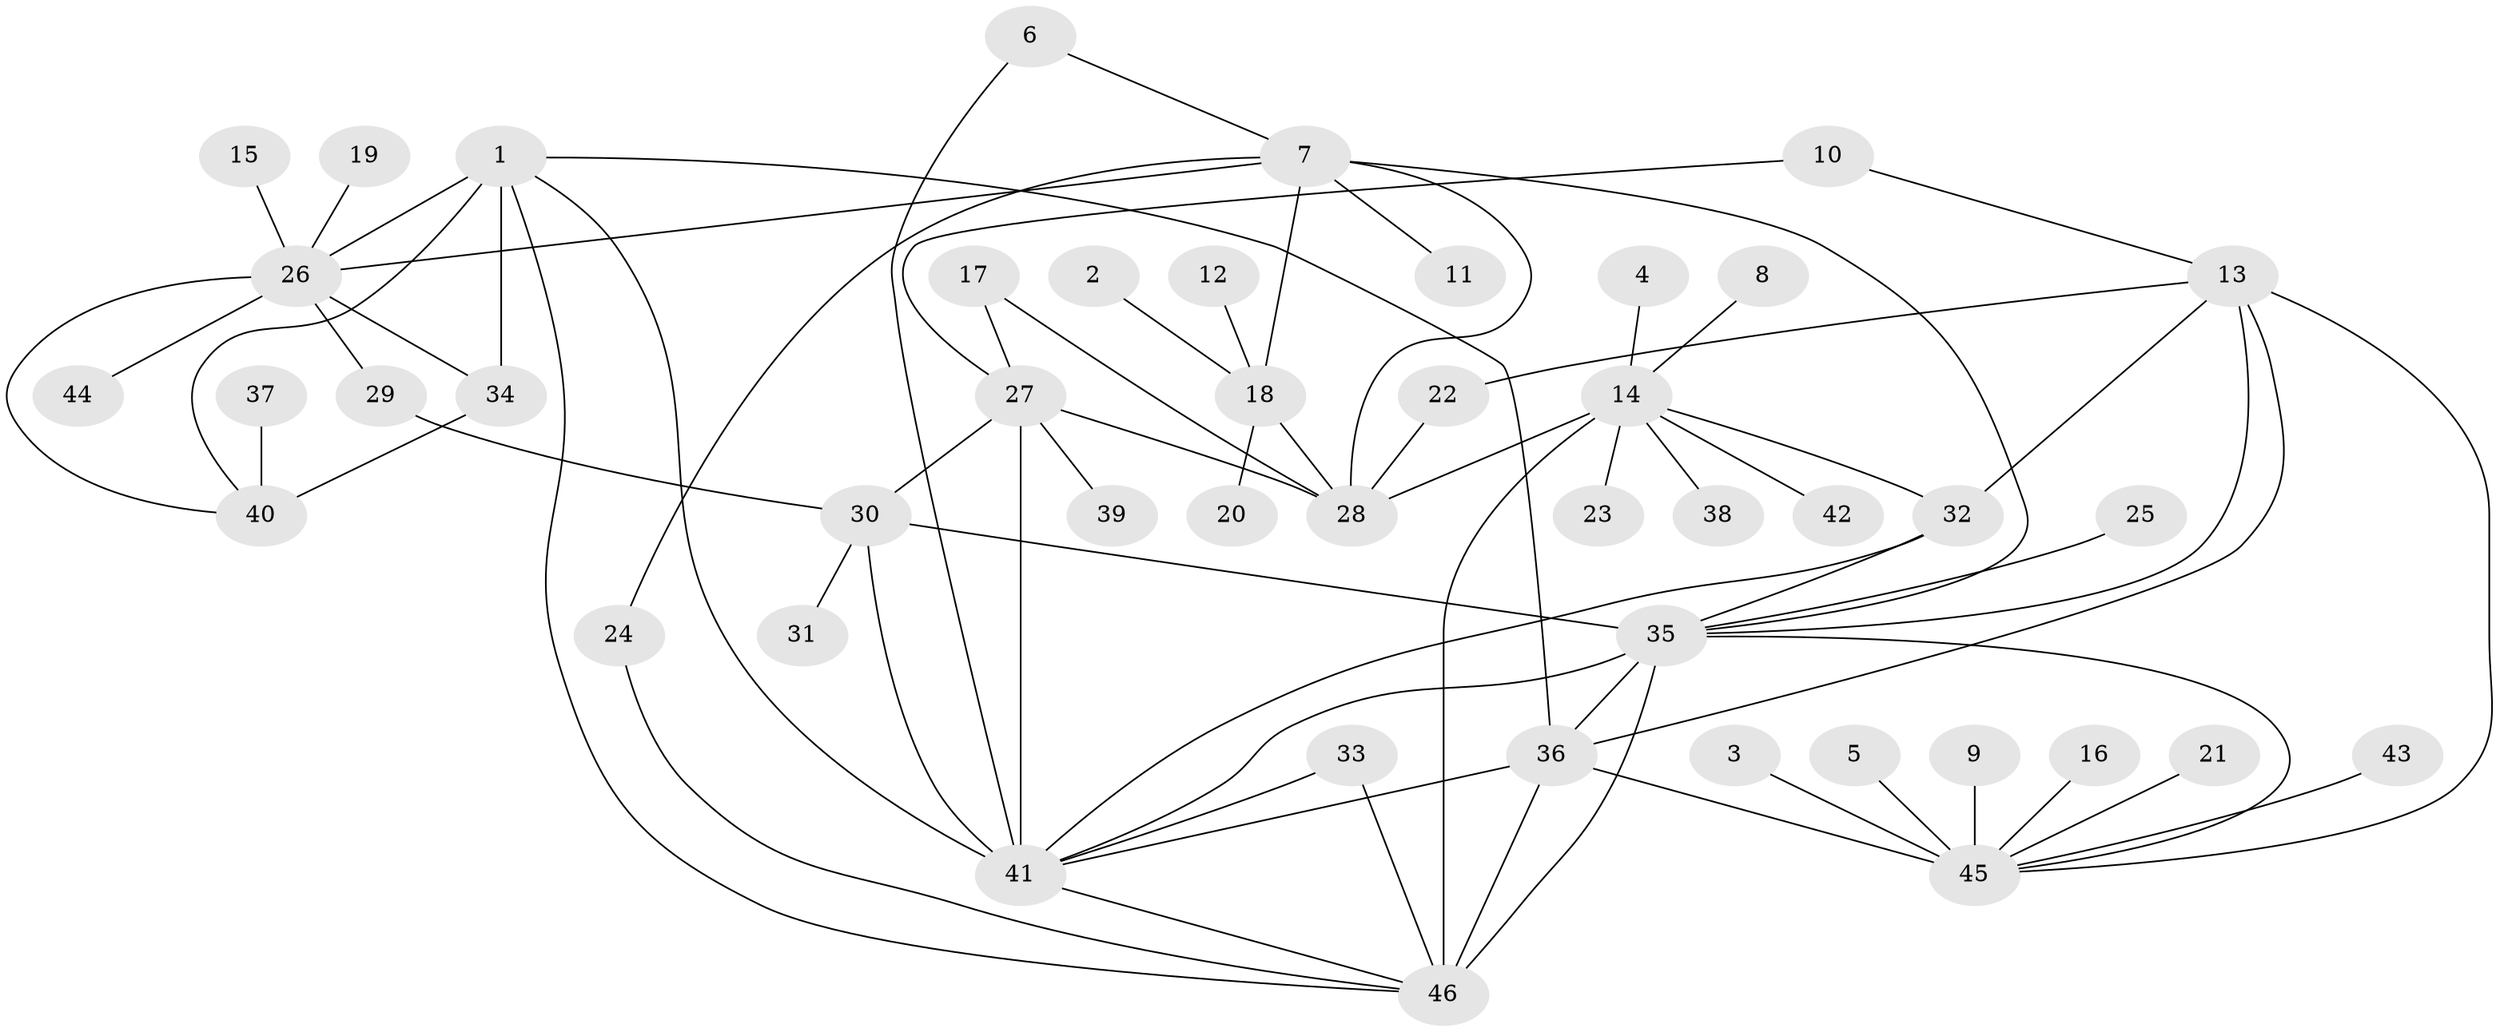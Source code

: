 // original degree distribution, {7: 0.03508771929824561, 9: 0.02631578947368421, 6: 0.043859649122807015, 8: 0.02631578947368421, 13: 0.017543859649122806, 10: 0.017543859649122806, 12: 0.017543859649122806, 4: 0.017543859649122806, 11: 0.008771929824561403, 5: 0.017543859649122806, 3: 0.06140350877192982, 1: 0.5526315789473685, 2: 0.15789473684210525}
// Generated by graph-tools (version 1.1) at 2025/37/03/04/25 23:37:36]
// undirected, 46 vertices, 72 edges
graph export_dot {
  node [color=gray90,style=filled];
  1;
  2;
  3;
  4;
  5;
  6;
  7;
  8;
  9;
  10;
  11;
  12;
  13;
  14;
  15;
  16;
  17;
  18;
  19;
  20;
  21;
  22;
  23;
  24;
  25;
  26;
  27;
  28;
  29;
  30;
  31;
  32;
  33;
  34;
  35;
  36;
  37;
  38;
  39;
  40;
  41;
  42;
  43;
  44;
  45;
  46;
  1 -- 26 [weight=1.0];
  1 -- 34 [weight=2.0];
  1 -- 36 [weight=1.0];
  1 -- 40 [weight=1.0];
  1 -- 41 [weight=1.0];
  1 -- 46 [weight=1.0];
  2 -- 18 [weight=1.0];
  3 -- 45 [weight=1.0];
  4 -- 14 [weight=1.0];
  5 -- 45 [weight=1.0];
  6 -- 7 [weight=1.0];
  6 -- 41 [weight=1.0];
  7 -- 11 [weight=1.0];
  7 -- 18 [weight=2.0];
  7 -- 24 [weight=1.0];
  7 -- 26 [weight=1.0];
  7 -- 28 [weight=2.0];
  7 -- 35 [weight=1.0];
  8 -- 14 [weight=1.0];
  9 -- 45 [weight=1.0];
  10 -- 13 [weight=1.0];
  10 -- 27 [weight=1.0];
  12 -- 18 [weight=1.0];
  13 -- 22 [weight=1.0];
  13 -- 32 [weight=1.0];
  13 -- 35 [weight=1.0];
  13 -- 36 [weight=2.0];
  13 -- 45 [weight=1.0];
  14 -- 23 [weight=1.0];
  14 -- 28 [weight=1.0];
  14 -- 32 [weight=1.0];
  14 -- 38 [weight=1.0];
  14 -- 42 [weight=1.0];
  14 -- 46 [weight=6.0];
  15 -- 26 [weight=1.0];
  16 -- 45 [weight=1.0];
  17 -- 27 [weight=1.0];
  17 -- 28 [weight=1.0];
  18 -- 20 [weight=1.0];
  18 -- 28 [weight=4.0];
  19 -- 26 [weight=1.0];
  21 -- 45 [weight=1.0];
  22 -- 28 [weight=1.0];
  24 -- 46 [weight=1.0];
  25 -- 35 [weight=1.0];
  26 -- 29 [weight=1.0];
  26 -- 34 [weight=2.0];
  26 -- 40 [weight=1.0];
  26 -- 44 [weight=1.0];
  27 -- 28 [weight=1.0];
  27 -- 30 [weight=1.0];
  27 -- 39 [weight=1.0];
  27 -- 41 [weight=3.0];
  29 -- 30 [weight=1.0];
  30 -- 31 [weight=1.0];
  30 -- 35 [weight=1.0];
  30 -- 41 [weight=3.0];
  32 -- 35 [weight=1.0];
  32 -- 41 [weight=1.0];
  33 -- 41 [weight=1.0];
  33 -- 46 [weight=1.0];
  34 -- 40 [weight=2.0];
  35 -- 36 [weight=3.0];
  35 -- 41 [weight=1.0];
  35 -- 45 [weight=1.0];
  35 -- 46 [weight=1.0];
  36 -- 41 [weight=1.0];
  36 -- 45 [weight=3.0];
  36 -- 46 [weight=1.0];
  37 -- 40 [weight=1.0];
  41 -- 46 [weight=1.0];
  43 -- 45 [weight=1.0];
}
